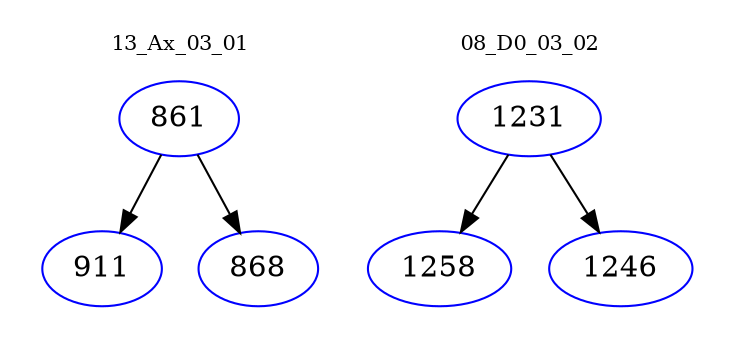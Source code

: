 digraph{
subgraph cluster_0 {
color = white
label = "13_Ax_03_01";
fontsize=10;
T0_861 [label="861", color="blue"]
T0_861 -> T0_911 [color="black"]
T0_911 [label="911", color="blue"]
T0_861 -> T0_868 [color="black"]
T0_868 [label="868", color="blue"]
}
subgraph cluster_1 {
color = white
label = "08_D0_03_02";
fontsize=10;
T1_1231 [label="1231", color="blue"]
T1_1231 -> T1_1258 [color="black"]
T1_1258 [label="1258", color="blue"]
T1_1231 -> T1_1246 [color="black"]
T1_1246 [label="1246", color="blue"]
}
}
